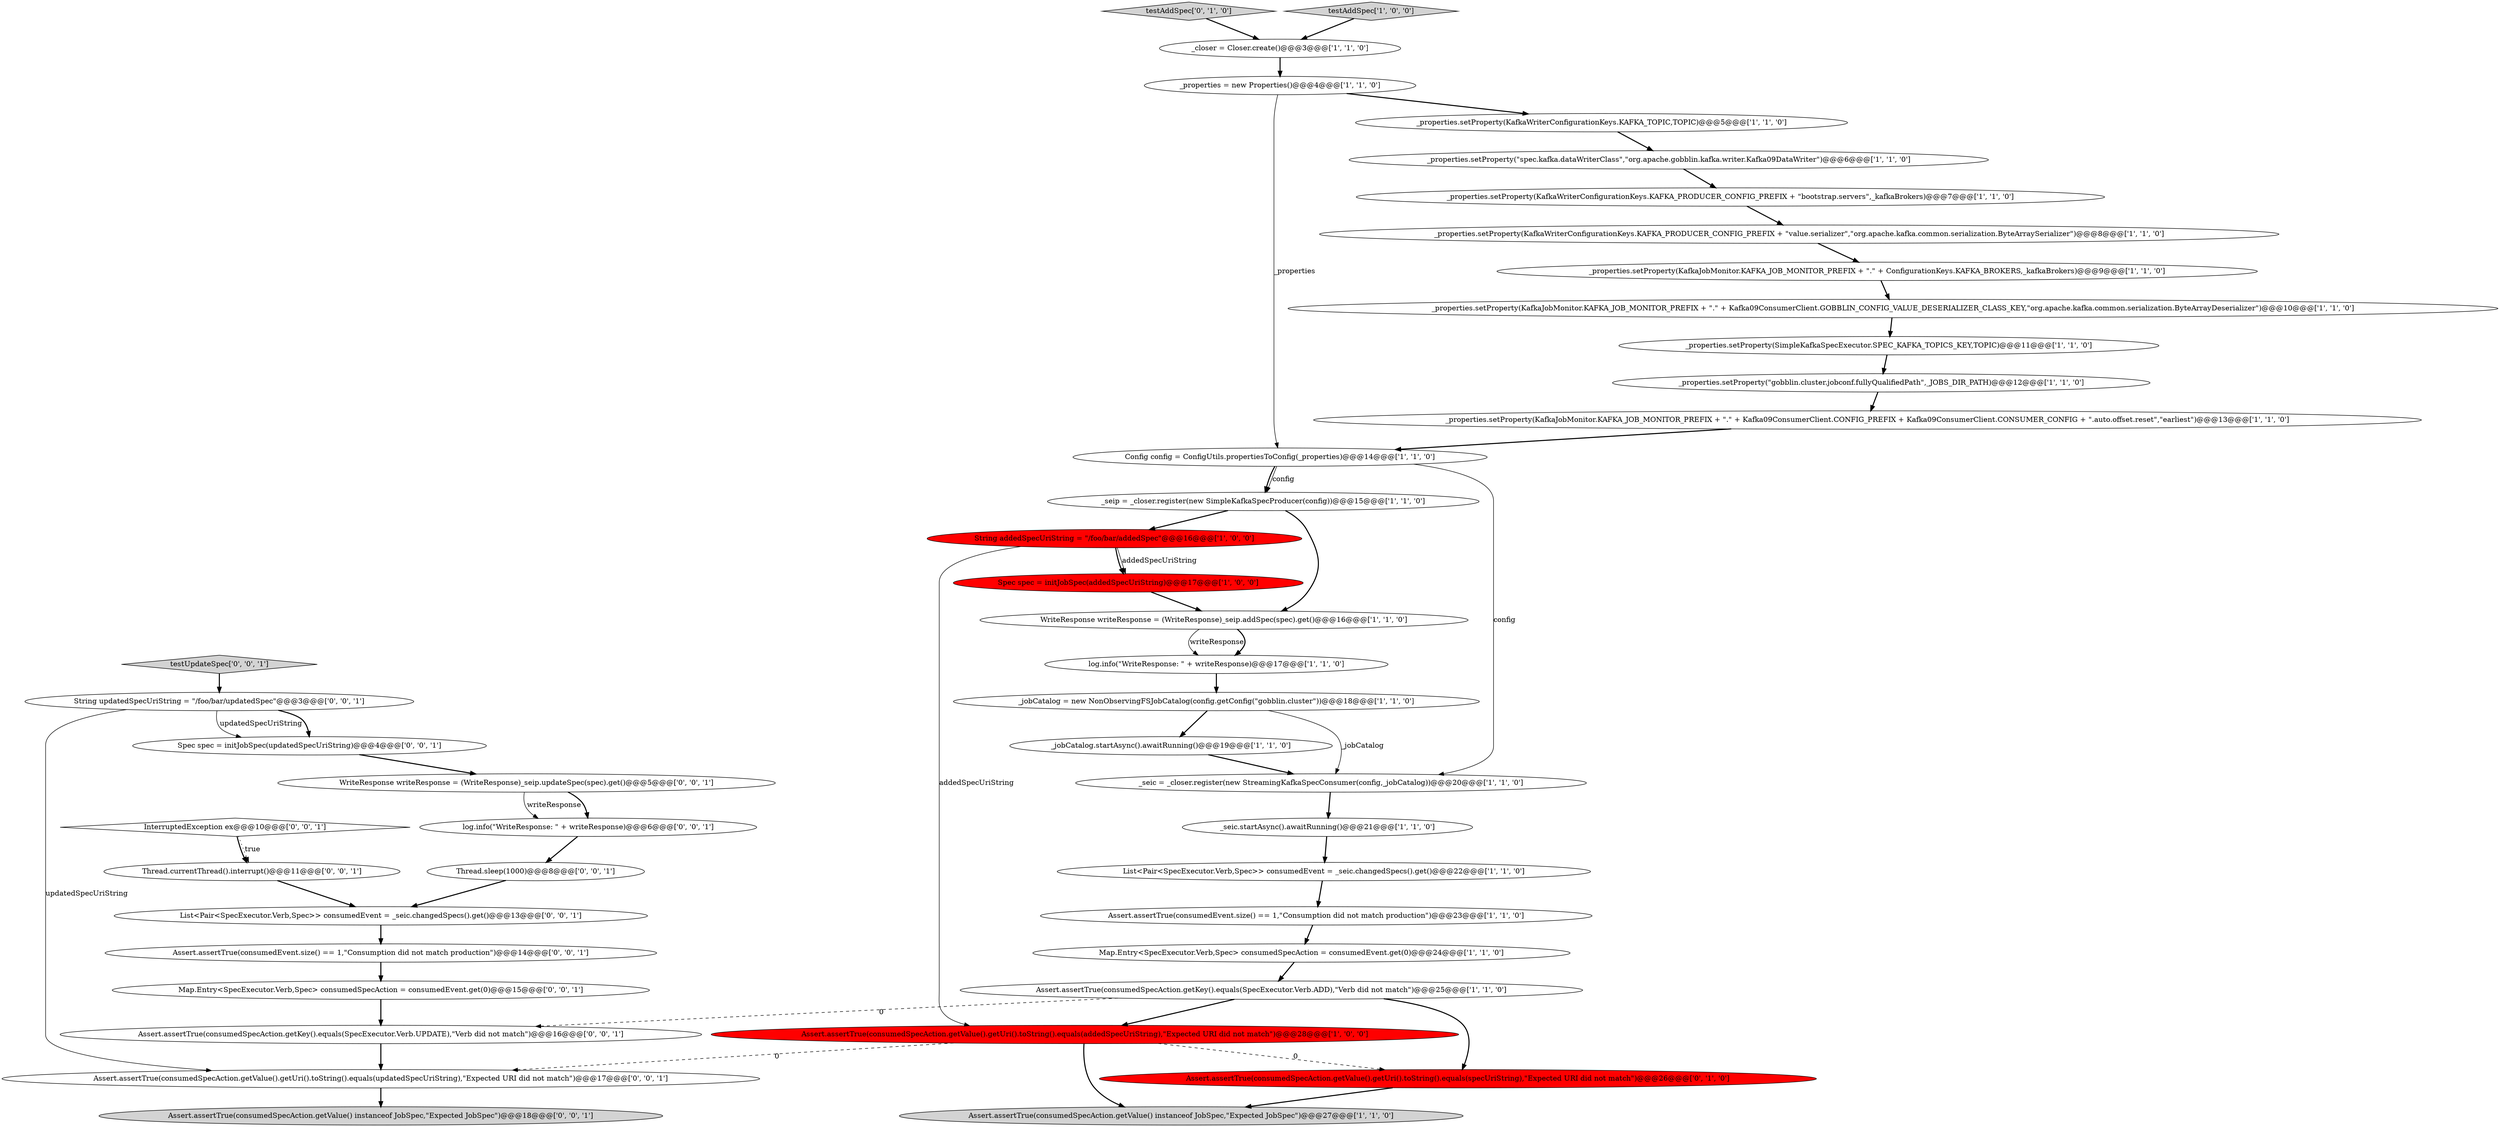 digraph {
32 [style = filled, label = "Assert.assertTrue(consumedSpecAction.getKey().equals(SpecExecutor.Verb.UPDATE),\"Verb did not match\")@@@16@@@['0', '0', '1']", fillcolor = white, shape = ellipse image = "AAA0AAABBB3BBB"];
4 [style = filled, label = "_properties = new Properties()@@@4@@@['1', '1', '0']", fillcolor = white, shape = ellipse image = "AAA0AAABBB1BBB"];
8 [style = filled, label = "Assert.assertTrue(consumedSpecAction.getValue().getUri().toString().equals(addedSpecUriString),\"Expected URI did not match\")@@@28@@@['1', '0', '0']", fillcolor = red, shape = ellipse image = "AAA1AAABBB1BBB"];
10 [style = filled, label = "Assert.assertTrue(consumedEvent.size() == 1,\"Consumption did not match production\")@@@23@@@['1', '1', '0']", fillcolor = white, shape = ellipse image = "AAA0AAABBB1BBB"];
22 [style = filled, label = "_closer = Closer.create()@@@3@@@['1', '1', '0']", fillcolor = white, shape = ellipse image = "AAA0AAABBB1BBB"];
41 [style = filled, label = "List<Pair<SpecExecutor.Verb,Spec>> consumedEvent = _seic.changedSpecs().get()@@@13@@@['0', '0', '1']", fillcolor = white, shape = ellipse image = "AAA0AAABBB3BBB"];
1 [style = filled, label = "Assert.assertTrue(consumedSpecAction.getValue() instanceof JobSpec,\"Expected JobSpec\")@@@27@@@['1', '1', '0']", fillcolor = lightgray, shape = ellipse image = "AAA0AAABBB1BBB"];
23 [style = filled, label = "_properties.setProperty(KafkaWriterConfigurationKeys.KAFKA_PRODUCER_CONFIG_PREFIX + \"value.serializer\",\"org.apache.kafka.common.serialization.ByteArraySerializer\")@@@8@@@['1', '1', '0']", fillcolor = white, shape = ellipse image = "AAA0AAABBB1BBB"];
34 [style = filled, label = "Thread.currentThread().interrupt()@@@11@@@['0', '0', '1']", fillcolor = white, shape = ellipse image = "AAA0AAABBB3BBB"];
14 [style = filled, label = "Assert.assertTrue(consumedSpecAction.getKey().equals(SpecExecutor.Verb.ADD),\"Verb did not match\")@@@25@@@['1', '1', '0']", fillcolor = white, shape = ellipse image = "AAA0AAABBB1BBB"];
20 [style = filled, label = "WriteResponse writeResponse = (WriteResponse)_seip.addSpec(spec).get()@@@16@@@['1', '1', '0']", fillcolor = white, shape = ellipse image = "AAA0AAABBB1BBB"];
39 [style = filled, label = "String updatedSpecUriString = \"/foo/bar/updatedSpec\"@@@3@@@['0', '0', '1']", fillcolor = white, shape = ellipse image = "AAA0AAABBB3BBB"];
36 [style = filled, label = "Assert.assertTrue(consumedSpecAction.getValue().getUri().toString().equals(updatedSpecUriString),\"Expected URI did not match\")@@@17@@@['0', '0', '1']", fillcolor = white, shape = ellipse image = "AAA0AAABBB3BBB"];
0 [style = filled, label = "_properties.setProperty(KafkaWriterConfigurationKeys.KAFKA_TOPIC,TOPIC)@@@5@@@['1', '1', '0']", fillcolor = white, shape = ellipse image = "AAA0AAABBB1BBB"];
28 [style = filled, label = "Assert.assertTrue(consumedSpecAction.getValue().getUri().toString().equals(specUriString),\"Expected URI did not match\")@@@26@@@['0', '1', '0']", fillcolor = red, shape = ellipse image = "AAA1AAABBB2BBB"];
26 [style = filled, label = "_seip = _closer.register(new SimpleKafkaSpecProducer(config))@@@15@@@['1', '1', '0']", fillcolor = white, shape = ellipse image = "AAA0AAABBB1BBB"];
5 [style = filled, label = "_properties.setProperty(KafkaJobMonitor.KAFKA_JOB_MONITOR_PREFIX + \".\" + Kafka09ConsumerClient.CONFIG_PREFIX + Kafka09ConsumerClient.CONSUMER_CONFIG + \".auto.offset.reset\",\"earliest\")@@@13@@@['1', '1', '0']", fillcolor = white, shape = ellipse image = "AAA0AAABBB1BBB"];
35 [style = filled, label = "Thread.sleep(1000)@@@8@@@['0', '0', '1']", fillcolor = white, shape = ellipse image = "AAA0AAABBB3BBB"];
31 [style = filled, label = "Map.Entry<SpecExecutor.Verb,Spec> consumedSpecAction = consumedEvent.get(0)@@@15@@@['0', '0', '1']", fillcolor = white, shape = ellipse image = "AAA0AAABBB3BBB"];
27 [style = filled, label = "_jobCatalog = new NonObservingFSJobCatalog(config.getConfig(\"gobblin.cluster\"))@@@18@@@['1', '1', '0']", fillcolor = white, shape = ellipse image = "AAA0AAABBB1BBB"];
25 [style = filled, label = "_properties.setProperty(KafkaJobMonitor.KAFKA_JOB_MONITOR_PREFIX + \".\" + ConfigurationKeys.KAFKA_BROKERS,_kafkaBrokers)@@@9@@@['1', '1', '0']", fillcolor = white, shape = ellipse image = "AAA0AAABBB1BBB"];
19 [style = filled, label = "_properties.setProperty(SimpleKafkaSpecExecutor.SPEC_KAFKA_TOPICS_KEY,TOPIC)@@@11@@@['1', '1', '0']", fillcolor = white, shape = ellipse image = "AAA0AAABBB1BBB"];
24 [style = filled, label = "_seic.startAsync().awaitRunning()@@@21@@@['1', '1', '0']", fillcolor = white, shape = ellipse image = "AAA0AAABBB1BBB"];
29 [style = filled, label = "testAddSpec['0', '1', '0']", fillcolor = lightgray, shape = diamond image = "AAA0AAABBB2BBB"];
17 [style = filled, label = "Spec spec = initJobSpec(addedSpecUriString)@@@17@@@['1', '0', '0']", fillcolor = red, shape = ellipse image = "AAA1AAABBB1BBB"];
3 [style = filled, label = "testAddSpec['1', '0', '0']", fillcolor = lightgray, shape = diamond image = "AAA0AAABBB1BBB"];
12 [style = filled, label = "List<Pair<SpecExecutor.Verb,Spec>> consumedEvent = _seic.changedSpecs().get()@@@22@@@['1', '1', '0']", fillcolor = white, shape = ellipse image = "AAA0AAABBB1BBB"];
13 [style = filled, label = "_properties.setProperty(KafkaJobMonitor.KAFKA_JOB_MONITOR_PREFIX + \".\" + Kafka09ConsumerClient.GOBBLIN_CONFIG_VALUE_DESERIALIZER_CLASS_KEY,\"org.apache.kafka.common.serialization.ByteArrayDeserializer\")@@@10@@@['1', '1', '0']", fillcolor = white, shape = ellipse image = "AAA0AAABBB1BBB"];
9 [style = filled, label = "_seic = _closer.register(new StreamingKafkaSpecConsumer(config,_jobCatalog))@@@20@@@['1', '1', '0']", fillcolor = white, shape = ellipse image = "AAA0AAABBB1BBB"];
2 [style = filled, label = "log.info(\"WriteResponse: \" + writeResponse)@@@17@@@['1', '1', '0']", fillcolor = white, shape = ellipse image = "AAA0AAABBB1BBB"];
16 [style = filled, label = "String addedSpecUriString = \"/foo/bar/addedSpec\"@@@16@@@['1', '0', '0']", fillcolor = red, shape = ellipse image = "AAA1AAABBB1BBB"];
30 [style = filled, label = "log.info(\"WriteResponse: \" + writeResponse)@@@6@@@['0', '0', '1']", fillcolor = white, shape = ellipse image = "AAA0AAABBB3BBB"];
33 [style = filled, label = "WriteResponse writeResponse = (WriteResponse)_seip.updateSpec(spec).get()@@@5@@@['0', '0', '1']", fillcolor = white, shape = ellipse image = "AAA0AAABBB3BBB"];
42 [style = filled, label = "Assert.assertTrue(consumedSpecAction.getValue() instanceof JobSpec,\"Expected JobSpec\")@@@18@@@['0', '0', '1']", fillcolor = lightgray, shape = ellipse image = "AAA0AAABBB3BBB"];
43 [style = filled, label = "testUpdateSpec['0', '0', '1']", fillcolor = lightgray, shape = diamond image = "AAA0AAABBB3BBB"];
6 [style = filled, label = "_jobCatalog.startAsync().awaitRunning()@@@19@@@['1', '1', '0']", fillcolor = white, shape = ellipse image = "AAA0AAABBB1BBB"];
38 [style = filled, label = "Assert.assertTrue(consumedEvent.size() == 1,\"Consumption did not match production\")@@@14@@@['0', '0', '1']", fillcolor = white, shape = ellipse image = "AAA0AAABBB3BBB"];
7 [style = filled, label = "_properties.setProperty(KafkaWriterConfigurationKeys.KAFKA_PRODUCER_CONFIG_PREFIX + \"bootstrap.servers\",_kafkaBrokers)@@@7@@@['1', '1', '0']", fillcolor = white, shape = ellipse image = "AAA0AAABBB1BBB"];
11 [style = filled, label = "Map.Entry<SpecExecutor.Verb,Spec> consumedSpecAction = consumedEvent.get(0)@@@24@@@['1', '1', '0']", fillcolor = white, shape = ellipse image = "AAA0AAABBB1BBB"];
15 [style = filled, label = "_properties.setProperty(\"gobblin.cluster.jobconf.fullyQualifiedPath\",_JOBS_DIR_PATH)@@@12@@@['1', '1', '0']", fillcolor = white, shape = ellipse image = "AAA0AAABBB1BBB"];
37 [style = filled, label = "InterruptedException ex@@@10@@@['0', '0', '1']", fillcolor = white, shape = diamond image = "AAA0AAABBB3BBB"];
21 [style = filled, label = "_properties.setProperty(\"spec.kafka.dataWriterClass\",\"org.apache.gobblin.kafka.writer.Kafka09DataWriter\")@@@6@@@['1', '1', '0']", fillcolor = white, shape = ellipse image = "AAA0AAABBB1BBB"];
40 [style = filled, label = "Spec spec = initJobSpec(updatedSpecUriString)@@@4@@@['0', '0', '1']", fillcolor = white, shape = ellipse image = "AAA0AAABBB3BBB"];
18 [style = filled, label = "Config config = ConfigUtils.propertiesToConfig(_properties)@@@14@@@['1', '1', '0']", fillcolor = white, shape = ellipse image = "AAA0AAABBB1BBB"];
23->25 [style = bold, label=""];
24->12 [style = bold, label=""];
4->18 [style = solid, label="_properties"];
39->40 [style = solid, label="updatedSpecUriString"];
11->14 [style = bold, label=""];
25->13 [style = bold, label=""];
35->41 [style = bold, label=""];
16->17 [style = solid, label="addedSpecUriString"];
31->32 [style = bold, label=""];
18->26 [style = solid, label="config"];
18->26 [style = bold, label=""];
16->8 [style = solid, label="addedSpecUriString"];
39->36 [style = solid, label="updatedSpecUriString"];
14->28 [style = bold, label=""];
0->21 [style = bold, label=""];
5->18 [style = bold, label=""];
16->17 [style = bold, label=""];
28->1 [style = bold, label=""];
34->41 [style = bold, label=""];
38->31 [style = bold, label=""];
20->2 [style = solid, label="writeResponse"];
8->28 [style = dashed, label="0"];
3->22 [style = bold, label=""];
8->36 [style = dashed, label="0"];
27->6 [style = bold, label=""];
15->5 [style = bold, label=""];
4->0 [style = bold, label=""];
22->4 [style = bold, label=""];
20->2 [style = bold, label=""];
8->1 [style = bold, label=""];
26->16 [style = bold, label=""];
18->9 [style = solid, label="config"];
40->33 [style = bold, label=""];
13->19 [style = bold, label=""];
12->10 [style = bold, label=""];
14->32 [style = dashed, label="0"];
30->35 [style = bold, label=""];
39->40 [style = bold, label=""];
37->34 [style = bold, label=""];
7->23 [style = bold, label=""];
33->30 [style = solid, label="writeResponse"];
33->30 [style = bold, label=""];
2->27 [style = bold, label=""];
21->7 [style = bold, label=""];
32->36 [style = bold, label=""];
41->38 [style = bold, label=""];
14->8 [style = bold, label=""];
37->34 [style = dotted, label="true"];
29->22 [style = bold, label=""];
19->15 [style = bold, label=""];
6->9 [style = bold, label=""];
27->9 [style = solid, label="_jobCatalog"];
43->39 [style = bold, label=""];
9->24 [style = bold, label=""];
26->20 [style = bold, label=""];
36->42 [style = bold, label=""];
17->20 [style = bold, label=""];
10->11 [style = bold, label=""];
}
